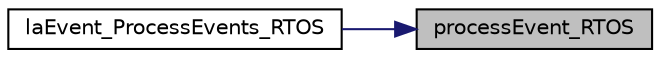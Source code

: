 digraph "processEvent_RTOS"
{
 // LATEX_PDF_SIZE
  edge [fontname="Helvetica",fontsize="10",labelfontname="Helvetica",labelfontsize="10"];
  node [fontname="Helvetica",fontsize="10",shape=record];
  rankdir="RL";
  Node1 [label="processEvent_RTOS",height=0.2,width=0.4,color="black", fillcolor="grey75", style="filled", fontcolor="black",tooltip=" "];
  Node1 -> Node2 [dir="back",color="midnightblue",fontsize="10",style="solid",fontname="Helvetica"];
  Node2 [label="laEvent_ProcessEvents_RTOS",height=0.2,width=0.4,color="black", fillcolor="white", style="filled",URL="$legato__event__rtos_8h.html#ae485ecc9d84536edb74df7065c2dd5d7",tooltip=" "];
}
